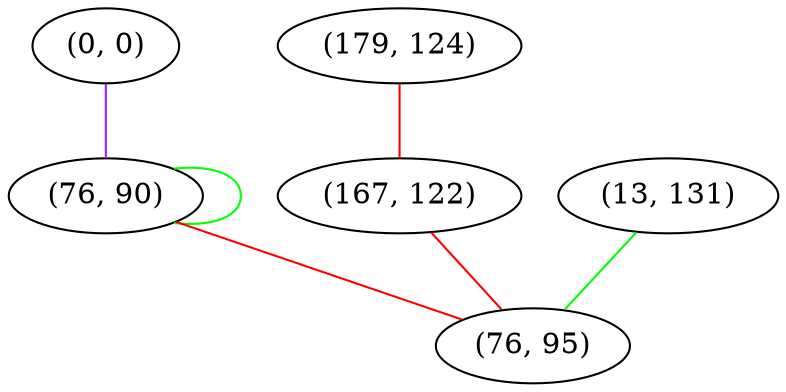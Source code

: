 graph "" {
"(0, 0)";
"(179, 124)";
"(167, 122)";
"(13, 131)";
"(76, 90)";
"(76, 95)";
"(0, 0)" -- "(76, 90)"  [color=purple, key=0, weight=4];
"(179, 124)" -- "(167, 122)"  [color=red, key=0, weight=1];
"(167, 122)" -- "(76, 95)"  [color=red, key=0, weight=1];
"(13, 131)" -- "(76, 95)"  [color=green, key=0, weight=2];
"(76, 90)" -- "(76, 90)"  [color=green, key=0, weight=2];
"(76, 90)" -- "(76, 95)"  [color=red, key=0, weight=1];
}
